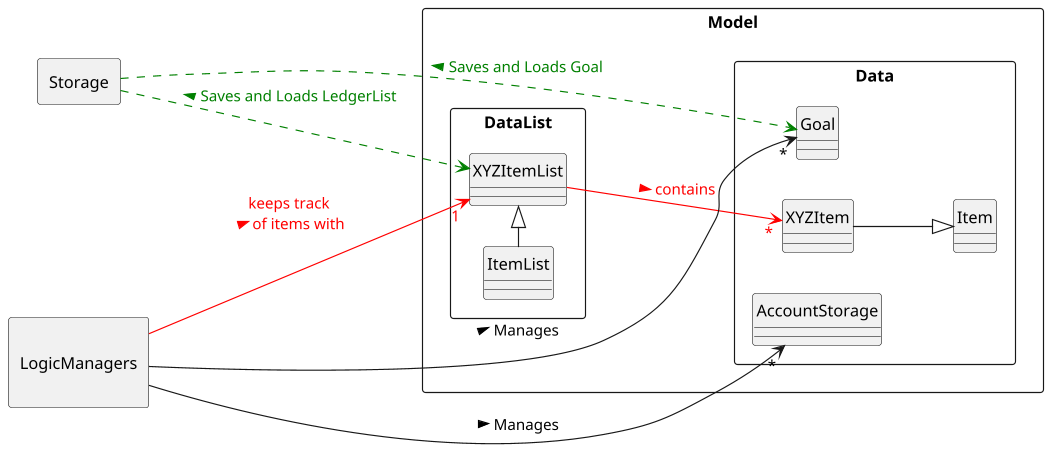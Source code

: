 @startuml
hide circle
skinparam classAttributeIconSize 0
skinparam BoxPadding 50
skinparam shadowing false
left to right direction
scale 1049 width


skinparam package<<Layout>> {
  borderColor Transparent
  backgroundColor Transparent
  fontColor Transparent
  stereotypeFontColor Transparent
}

rectangle Storage {
}

rectangle Model {
        rectangle Data {

        class Item {
        }

        class XYZItem {
        }

        class AccountStorage {
        }

        class Goal {
        }
    }
    rectangle DataList {

        class XYZItemList{
        }

        class ItemList{
        }

    }

}
ItemList -|> XYZItemList
XYZItem --|> Item
XYZItemList --> "*" XYZItem #line:red;text:red : contains >

rectangle "       \nLogicManagers\n         " {
}


"       \nLogicManagers\n         " --> "1" XYZItemList #line:red;text:red : keeps track \nof items with >
"       \nLogicManagers\n         " --> "*" AccountStorage : Manages >
"       \nLogicManagers\n         " --> "*" Goal : Manages >

Storage ..> XYZItemList #line:green;text:green : < Saves and Loads LedgerList
Storage ..> Goal #line:green;text:green : < Saves and Loads Goal

@enduml